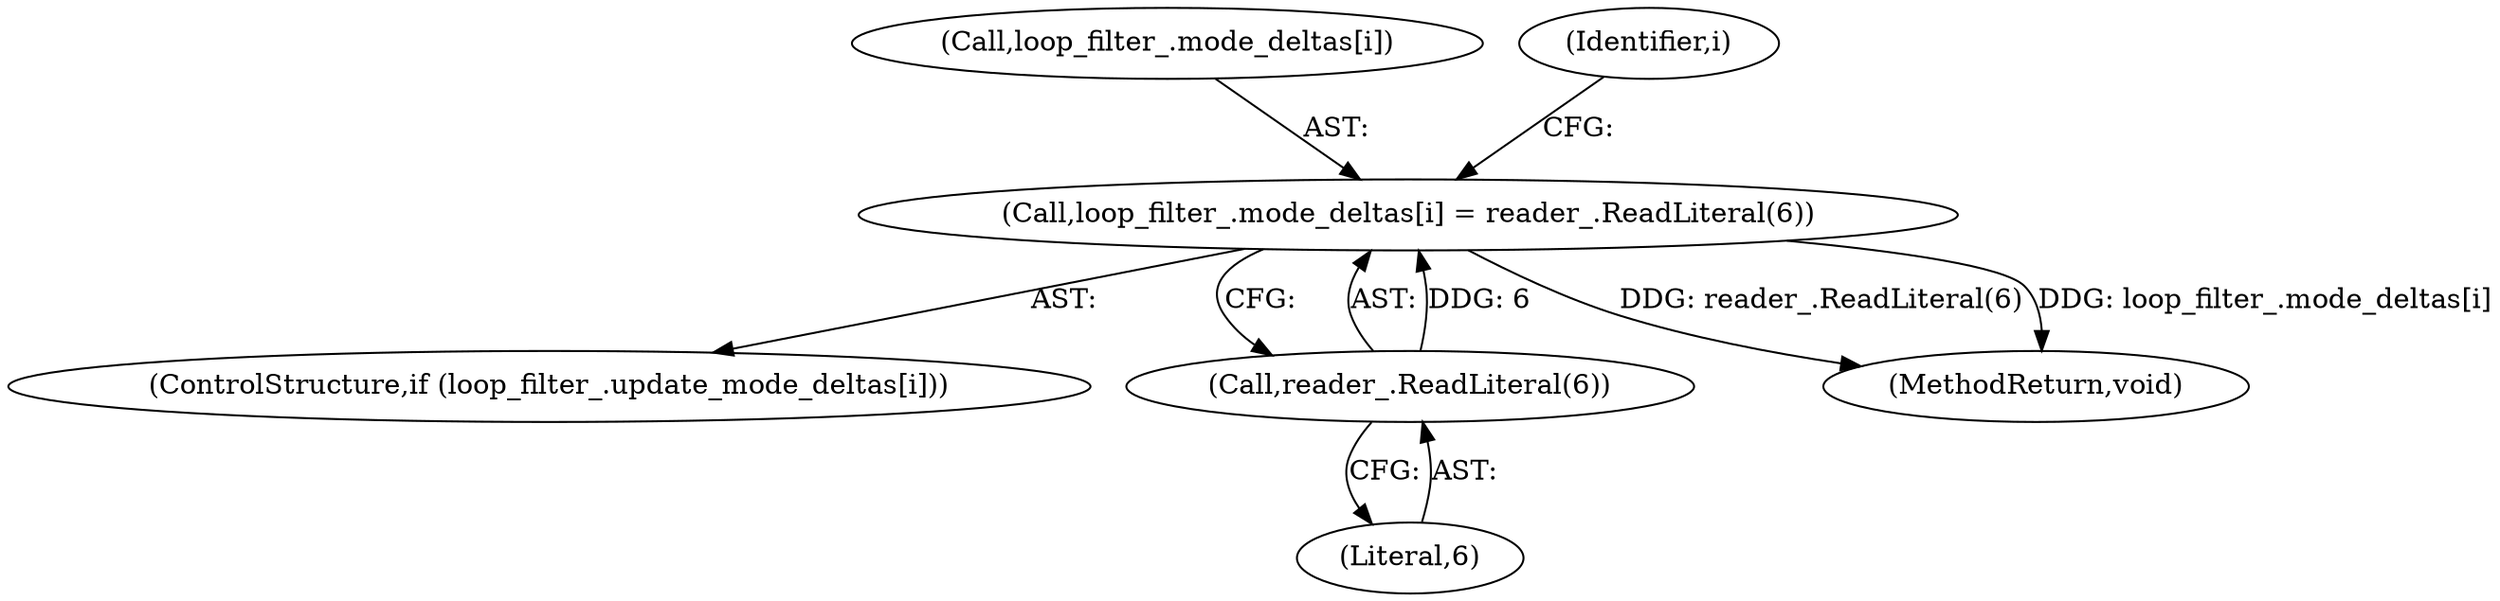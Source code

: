 digraph "1_Chrome_27c68f543e5eba779902447445dfb05ec3f5bf75_17@API" {
"1000195" [label="(Call,loop_filter_.mode_deltas[i] = reader_.ReadLiteral(6))"];
"1000201" [label="(Call,reader_.ReadLiteral(6))"];
"1000201" [label="(Call,reader_.ReadLiteral(6))"];
"1000196" [label="(Call,loop_filter_.mode_deltas[i])"];
"1000189" [label="(ControlStructure,if (loop_filter_.update_mode_deltas[i]))"];
"1000195" [label="(Call,loop_filter_.mode_deltas[i] = reader_.ReadLiteral(6))"];
"1000202" [label="(Literal,6)"];
"1000203" [label="(MethodReturn,void)"];
"1000180" [label="(Identifier,i)"];
"1000195" -> "1000189"  [label="AST: "];
"1000195" -> "1000201"  [label="CFG: "];
"1000196" -> "1000195"  [label="AST: "];
"1000201" -> "1000195"  [label="AST: "];
"1000180" -> "1000195"  [label="CFG: "];
"1000195" -> "1000203"  [label="DDG: reader_.ReadLiteral(6)"];
"1000195" -> "1000203"  [label="DDG: loop_filter_.mode_deltas[i]"];
"1000201" -> "1000195"  [label="DDG: 6"];
"1000201" -> "1000202"  [label="CFG: "];
"1000202" -> "1000201"  [label="AST: "];
}

